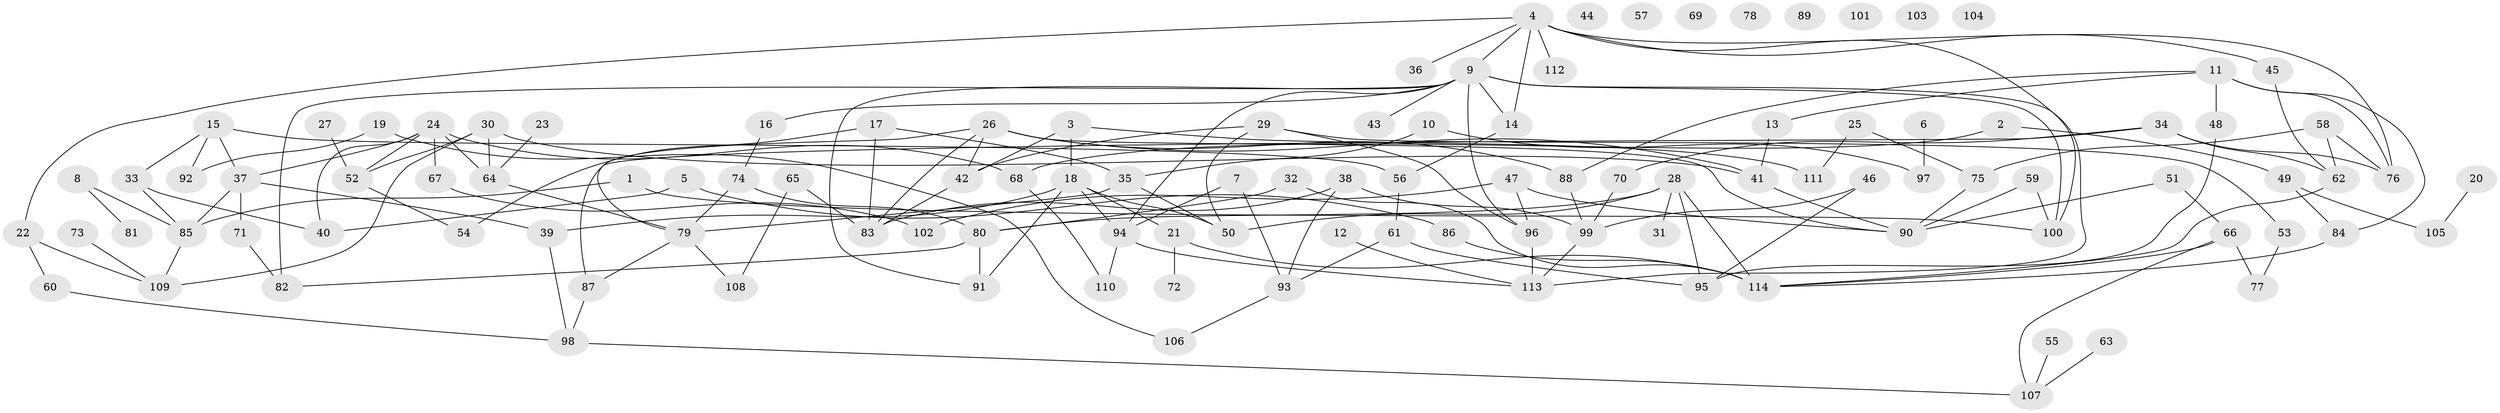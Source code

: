 // Generated by graph-tools (version 1.1) at 2025/33/03/09/25 02:33:33]
// undirected, 114 vertices, 163 edges
graph export_dot {
graph [start="1"]
  node [color=gray90,style=filled];
  1;
  2;
  3;
  4;
  5;
  6;
  7;
  8;
  9;
  10;
  11;
  12;
  13;
  14;
  15;
  16;
  17;
  18;
  19;
  20;
  21;
  22;
  23;
  24;
  25;
  26;
  27;
  28;
  29;
  30;
  31;
  32;
  33;
  34;
  35;
  36;
  37;
  38;
  39;
  40;
  41;
  42;
  43;
  44;
  45;
  46;
  47;
  48;
  49;
  50;
  51;
  52;
  53;
  54;
  55;
  56;
  57;
  58;
  59;
  60;
  61;
  62;
  63;
  64;
  65;
  66;
  67;
  68;
  69;
  70;
  71;
  72;
  73;
  74;
  75;
  76;
  77;
  78;
  79;
  80;
  81;
  82;
  83;
  84;
  85;
  86;
  87;
  88;
  89;
  90;
  91;
  92;
  93;
  94;
  95;
  96;
  97;
  98;
  99;
  100;
  101;
  102;
  103;
  104;
  105;
  106;
  107;
  108;
  109;
  110;
  111;
  112;
  113;
  114;
  1 -- 85;
  1 -- 100;
  2 -- 49;
  2 -- 68;
  3 -- 18;
  3 -- 42;
  3 -- 111;
  4 -- 9;
  4 -- 14;
  4 -- 22;
  4 -- 36;
  4 -- 45;
  4 -- 76;
  4 -- 100;
  4 -- 112;
  5 -- 40;
  5 -- 86;
  6 -- 97;
  7 -- 93;
  7 -- 94;
  8 -- 81;
  8 -- 85;
  9 -- 14;
  9 -- 16;
  9 -- 43;
  9 -- 82;
  9 -- 91;
  9 -- 94;
  9 -- 96;
  9 -- 100;
  9 -- 113;
  10 -- 35;
  10 -- 97;
  11 -- 13;
  11 -- 48;
  11 -- 76;
  11 -- 84;
  11 -- 88;
  12 -- 113;
  13 -- 41;
  14 -- 56;
  15 -- 33;
  15 -- 37;
  15 -- 56;
  15 -- 92;
  16 -- 74;
  17 -- 35;
  17 -- 54;
  17 -- 83;
  18 -- 21;
  18 -- 39;
  18 -- 50;
  18 -- 91;
  18 -- 94;
  19 -- 92;
  19 -- 106;
  20 -- 105;
  21 -- 72;
  21 -- 114;
  22 -- 60;
  22 -- 109;
  23 -- 64;
  24 -- 37;
  24 -- 40;
  24 -- 52;
  24 -- 64;
  24 -- 67;
  24 -- 68;
  25 -- 75;
  25 -- 111;
  26 -- 41;
  26 -- 42;
  26 -- 79;
  26 -- 83;
  26 -- 88;
  26 -- 90;
  27 -- 52;
  28 -- 31;
  28 -- 50;
  28 -- 80;
  28 -- 95;
  28 -- 114;
  29 -- 42;
  29 -- 50;
  29 -- 53;
  29 -- 96;
  30 -- 41;
  30 -- 52;
  30 -- 64;
  30 -- 109;
  32 -- 80;
  32 -- 114;
  33 -- 40;
  33 -- 85;
  34 -- 62;
  34 -- 70;
  34 -- 76;
  34 -- 87;
  35 -- 50;
  35 -- 79;
  37 -- 39;
  37 -- 71;
  37 -- 85;
  38 -- 83;
  38 -- 93;
  38 -- 99;
  39 -- 98;
  41 -- 90;
  42 -- 83;
  45 -- 62;
  46 -- 95;
  46 -- 99;
  47 -- 90;
  47 -- 96;
  47 -- 102;
  48 -- 95;
  49 -- 84;
  49 -- 105;
  51 -- 66;
  51 -- 90;
  52 -- 54;
  53 -- 77;
  55 -- 107;
  56 -- 61;
  58 -- 62;
  58 -- 75;
  58 -- 76;
  59 -- 90;
  59 -- 100;
  60 -- 98;
  61 -- 93;
  61 -- 95;
  62 -- 114;
  63 -- 107;
  64 -- 79;
  65 -- 83;
  65 -- 108;
  66 -- 77;
  66 -- 107;
  66 -- 114;
  67 -- 102;
  68 -- 110;
  70 -- 99;
  71 -- 82;
  73 -- 109;
  74 -- 79;
  74 -- 80;
  75 -- 90;
  79 -- 87;
  79 -- 108;
  80 -- 82;
  80 -- 91;
  84 -- 114;
  85 -- 109;
  86 -- 114;
  87 -- 98;
  88 -- 99;
  93 -- 106;
  94 -- 110;
  94 -- 113;
  96 -- 113;
  98 -- 107;
  99 -- 113;
}
